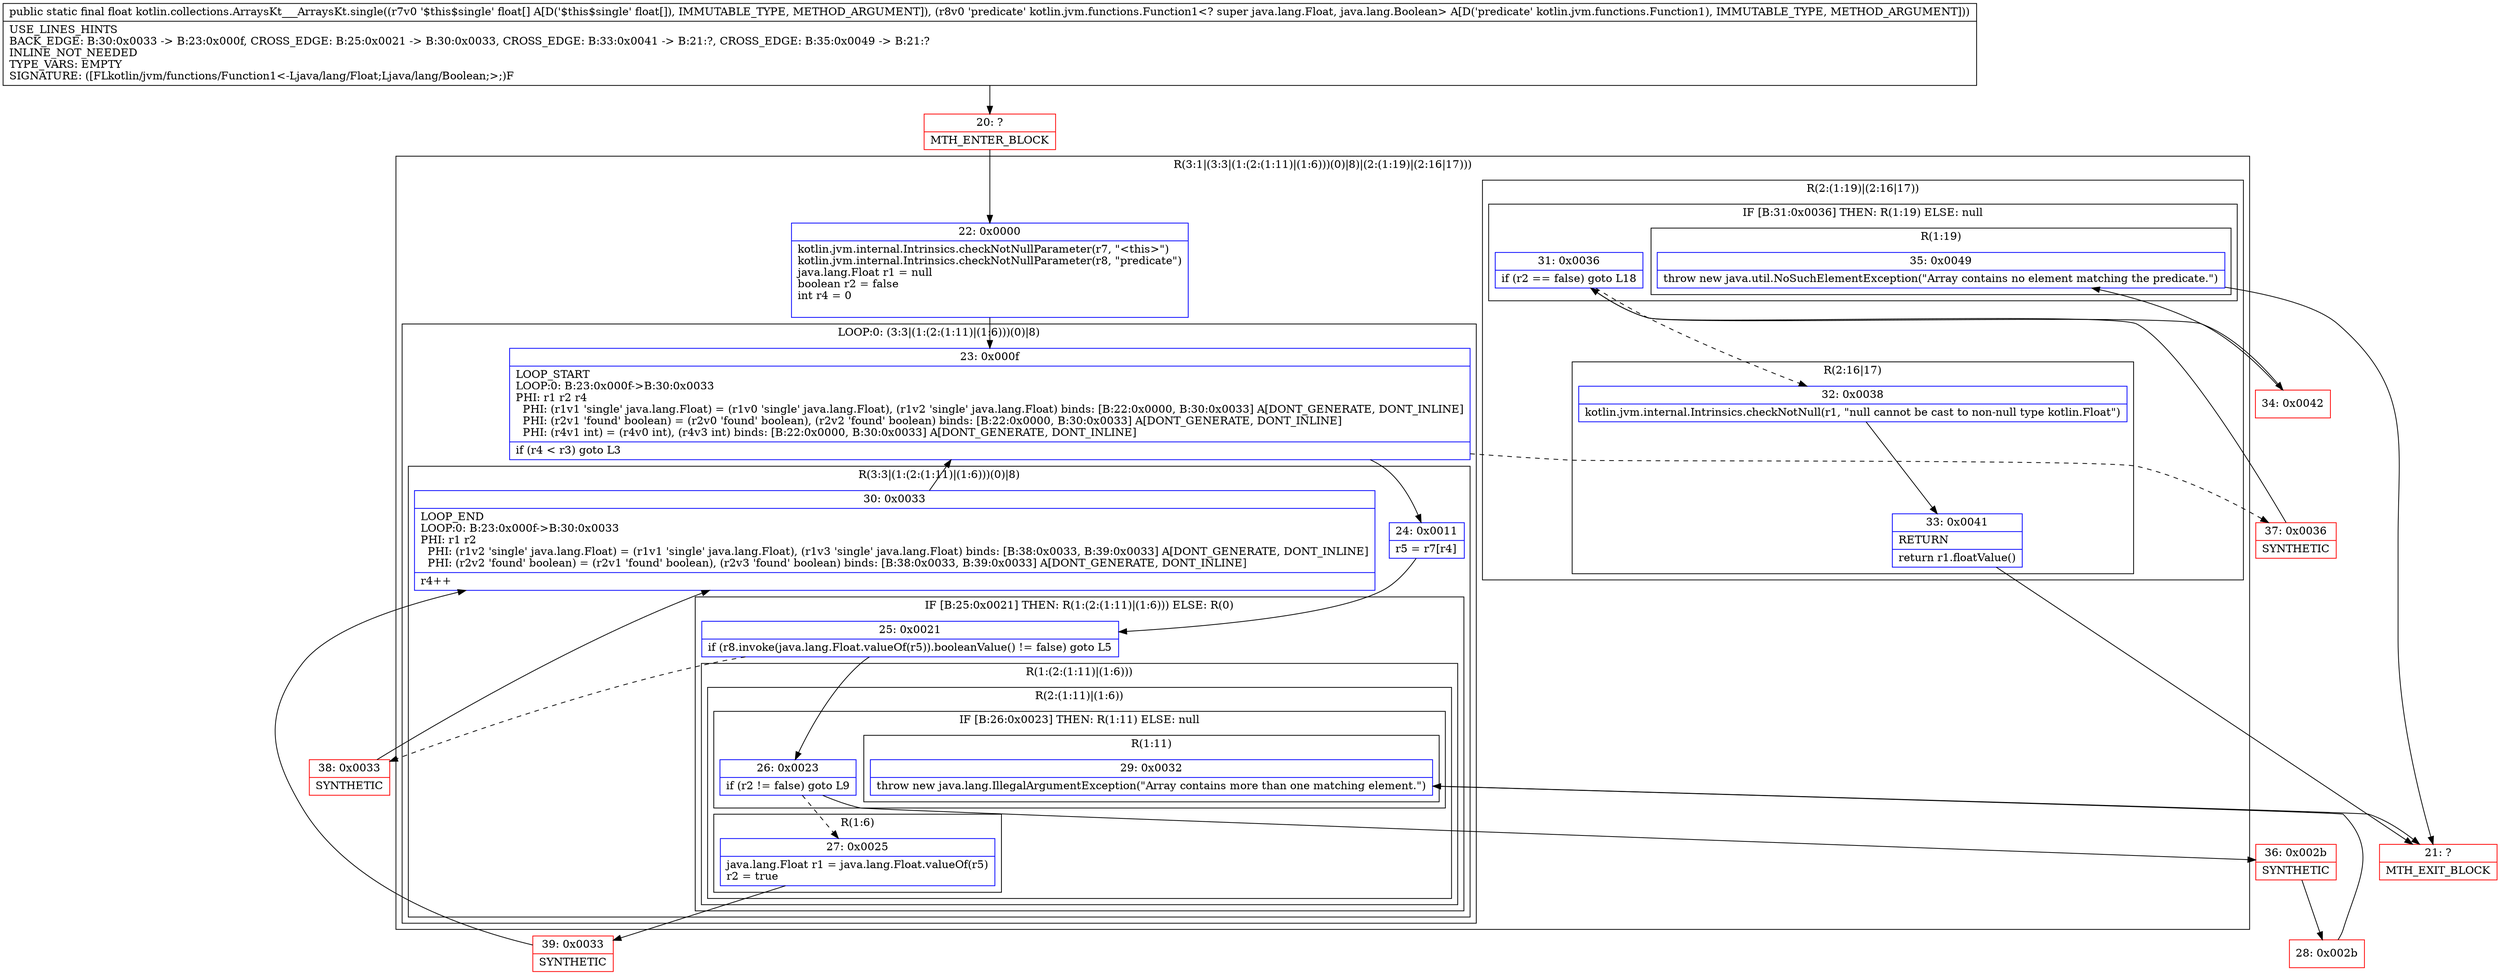 digraph "CFG forkotlin.collections.ArraysKt___ArraysKt.single([FLkotlin\/jvm\/functions\/Function1;)F" {
subgraph cluster_Region_609474788 {
label = "R(3:1|(3:3|(1:(2:(1:11)|(1:6)))(0)|8)|(2:(1:19)|(2:16|17)))";
node [shape=record,color=blue];
Node_22 [shape=record,label="{22\:\ 0x0000|kotlin.jvm.internal.Intrinsics.checkNotNullParameter(r7, \"\<this\>\")\lkotlin.jvm.internal.Intrinsics.checkNotNullParameter(r8, \"predicate\")\ljava.lang.Float r1 = null\lboolean r2 = false\lint r4 = 0\l\l}"];
subgraph cluster_LoopRegion_595239551 {
label = "LOOP:0: (3:3|(1:(2:(1:11)|(1:6)))(0)|8)";
node [shape=record,color=blue];
Node_23 [shape=record,label="{23\:\ 0x000f|LOOP_START\lLOOP:0: B:23:0x000f\-\>B:30:0x0033\lPHI: r1 r2 r4 \l  PHI: (r1v1 'single' java.lang.Float) = (r1v0 'single' java.lang.Float), (r1v2 'single' java.lang.Float) binds: [B:22:0x0000, B:30:0x0033] A[DONT_GENERATE, DONT_INLINE]\l  PHI: (r2v1 'found' boolean) = (r2v0 'found' boolean), (r2v2 'found' boolean) binds: [B:22:0x0000, B:30:0x0033] A[DONT_GENERATE, DONT_INLINE]\l  PHI: (r4v1 int) = (r4v0 int), (r4v3 int) binds: [B:22:0x0000, B:30:0x0033] A[DONT_GENERATE, DONT_INLINE]\l|if (r4 \< r3) goto L3\l}"];
subgraph cluster_Region_2031056173 {
label = "R(3:3|(1:(2:(1:11)|(1:6)))(0)|8)";
node [shape=record,color=blue];
Node_24 [shape=record,label="{24\:\ 0x0011|r5 = r7[r4]\l}"];
subgraph cluster_IfRegion_163487986 {
label = "IF [B:25:0x0021] THEN: R(1:(2:(1:11)|(1:6))) ELSE: R(0)";
node [shape=record,color=blue];
Node_25 [shape=record,label="{25\:\ 0x0021|if (r8.invoke(java.lang.Float.valueOf(r5)).booleanValue() != false) goto L5\l}"];
subgraph cluster_Region_420784543 {
label = "R(1:(2:(1:11)|(1:6)))";
node [shape=record,color=blue];
subgraph cluster_Region_1895424647 {
label = "R(2:(1:11)|(1:6))";
node [shape=record,color=blue];
subgraph cluster_IfRegion_350292971 {
label = "IF [B:26:0x0023] THEN: R(1:11) ELSE: null";
node [shape=record,color=blue];
Node_26 [shape=record,label="{26\:\ 0x0023|if (r2 != false) goto L9\l}"];
subgraph cluster_Region_107401149 {
label = "R(1:11)";
node [shape=record,color=blue];
Node_29 [shape=record,label="{29\:\ 0x0032|throw new java.lang.IllegalArgumentException(\"Array contains more than one matching element.\")\l}"];
}
}
subgraph cluster_Region_1279486605 {
label = "R(1:6)";
node [shape=record,color=blue];
Node_27 [shape=record,label="{27\:\ 0x0025|java.lang.Float r1 = java.lang.Float.valueOf(r5)\lr2 = true\l}"];
}
}
}
subgraph cluster_Region_2049132211 {
label = "R(0)";
node [shape=record,color=blue];
}
}
Node_30 [shape=record,label="{30\:\ 0x0033|LOOP_END\lLOOP:0: B:23:0x000f\-\>B:30:0x0033\lPHI: r1 r2 \l  PHI: (r1v2 'single' java.lang.Float) = (r1v1 'single' java.lang.Float), (r1v3 'single' java.lang.Float) binds: [B:38:0x0033, B:39:0x0033] A[DONT_GENERATE, DONT_INLINE]\l  PHI: (r2v2 'found' boolean) = (r2v1 'found' boolean), (r2v3 'found' boolean) binds: [B:38:0x0033, B:39:0x0033] A[DONT_GENERATE, DONT_INLINE]\l|r4++\l}"];
}
}
subgraph cluster_Region_1179078713 {
label = "R(2:(1:19)|(2:16|17))";
node [shape=record,color=blue];
subgraph cluster_IfRegion_776959339 {
label = "IF [B:31:0x0036] THEN: R(1:19) ELSE: null";
node [shape=record,color=blue];
Node_31 [shape=record,label="{31\:\ 0x0036|if (r2 == false) goto L18\l}"];
subgraph cluster_Region_2039840684 {
label = "R(1:19)";
node [shape=record,color=blue];
Node_35 [shape=record,label="{35\:\ 0x0049|throw new java.util.NoSuchElementException(\"Array contains no element matching the predicate.\")\l}"];
}
}
subgraph cluster_Region_438132460 {
label = "R(2:16|17)";
node [shape=record,color=blue];
Node_32 [shape=record,label="{32\:\ 0x0038|kotlin.jvm.internal.Intrinsics.checkNotNull(r1, \"null cannot be cast to non\-null type kotlin.Float\")\l}"];
Node_33 [shape=record,label="{33\:\ 0x0041|RETURN\l|return r1.floatValue()\l}"];
}
}
}
Node_20 [shape=record,color=red,label="{20\:\ ?|MTH_ENTER_BLOCK\l}"];
Node_39 [shape=record,color=red,label="{39\:\ 0x0033|SYNTHETIC\l}"];
Node_36 [shape=record,color=red,label="{36\:\ 0x002b|SYNTHETIC\l}"];
Node_28 [shape=record,color=red,label="{28\:\ 0x002b}"];
Node_21 [shape=record,color=red,label="{21\:\ ?|MTH_EXIT_BLOCK\l}"];
Node_38 [shape=record,color=red,label="{38\:\ 0x0033|SYNTHETIC\l}"];
Node_37 [shape=record,color=red,label="{37\:\ 0x0036|SYNTHETIC\l}"];
Node_34 [shape=record,color=red,label="{34\:\ 0x0042}"];
MethodNode[shape=record,label="{public static final float kotlin.collections.ArraysKt___ArraysKt.single((r7v0 '$this$single' float[] A[D('$this$single' float[]), IMMUTABLE_TYPE, METHOD_ARGUMENT]), (r8v0 'predicate' kotlin.jvm.functions.Function1\<? super java.lang.Float, java.lang.Boolean\> A[D('predicate' kotlin.jvm.functions.Function1), IMMUTABLE_TYPE, METHOD_ARGUMENT]))  | USE_LINES_HINTS\lBACK_EDGE: B:30:0x0033 \-\> B:23:0x000f, CROSS_EDGE: B:25:0x0021 \-\> B:30:0x0033, CROSS_EDGE: B:33:0x0041 \-\> B:21:?, CROSS_EDGE: B:35:0x0049 \-\> B:21:?\lINLINE_NOT_NEEDED\lTYPE_VARS: EMPTY\lSIGNATURE: ([FLkotlin\/jvm\/functions\/Function1\<\-Ljava\/lang\/Float;Ljava\/lang\/Boolean;\>;)F\l}"];
MethodNode -> Node_20;Node_22 -> Node_23;
Node_23 -> Node_24;
Node_23 -> Node_37[style=dashed];
Node_24 -> Node_25;
Node_25 -> Node_26;
Node_25 -> Node_38[style=dashed];
Node_26 -> Node_27[style=dashed];
Node_26 -> Node_36;
Node_29 -> Node_21;
Node_27 -> Node_39;
Node_30 -> Node_23;
Node_31 -> Node_32[style=dashed];
Node_31 -> Node_34;
Node_35 -> Node_21;
Node_32 -> Node_33;
Node_33 -> Node_21;
Node_20 -> Node_22;
Node_39 -> Node_30;
Node_36 -> Node_28;
Node_28 -> Node_29;
Node_38 -> Node_30;
Node_37 -> Node_31;
Node_34 -> Node_35;
}

